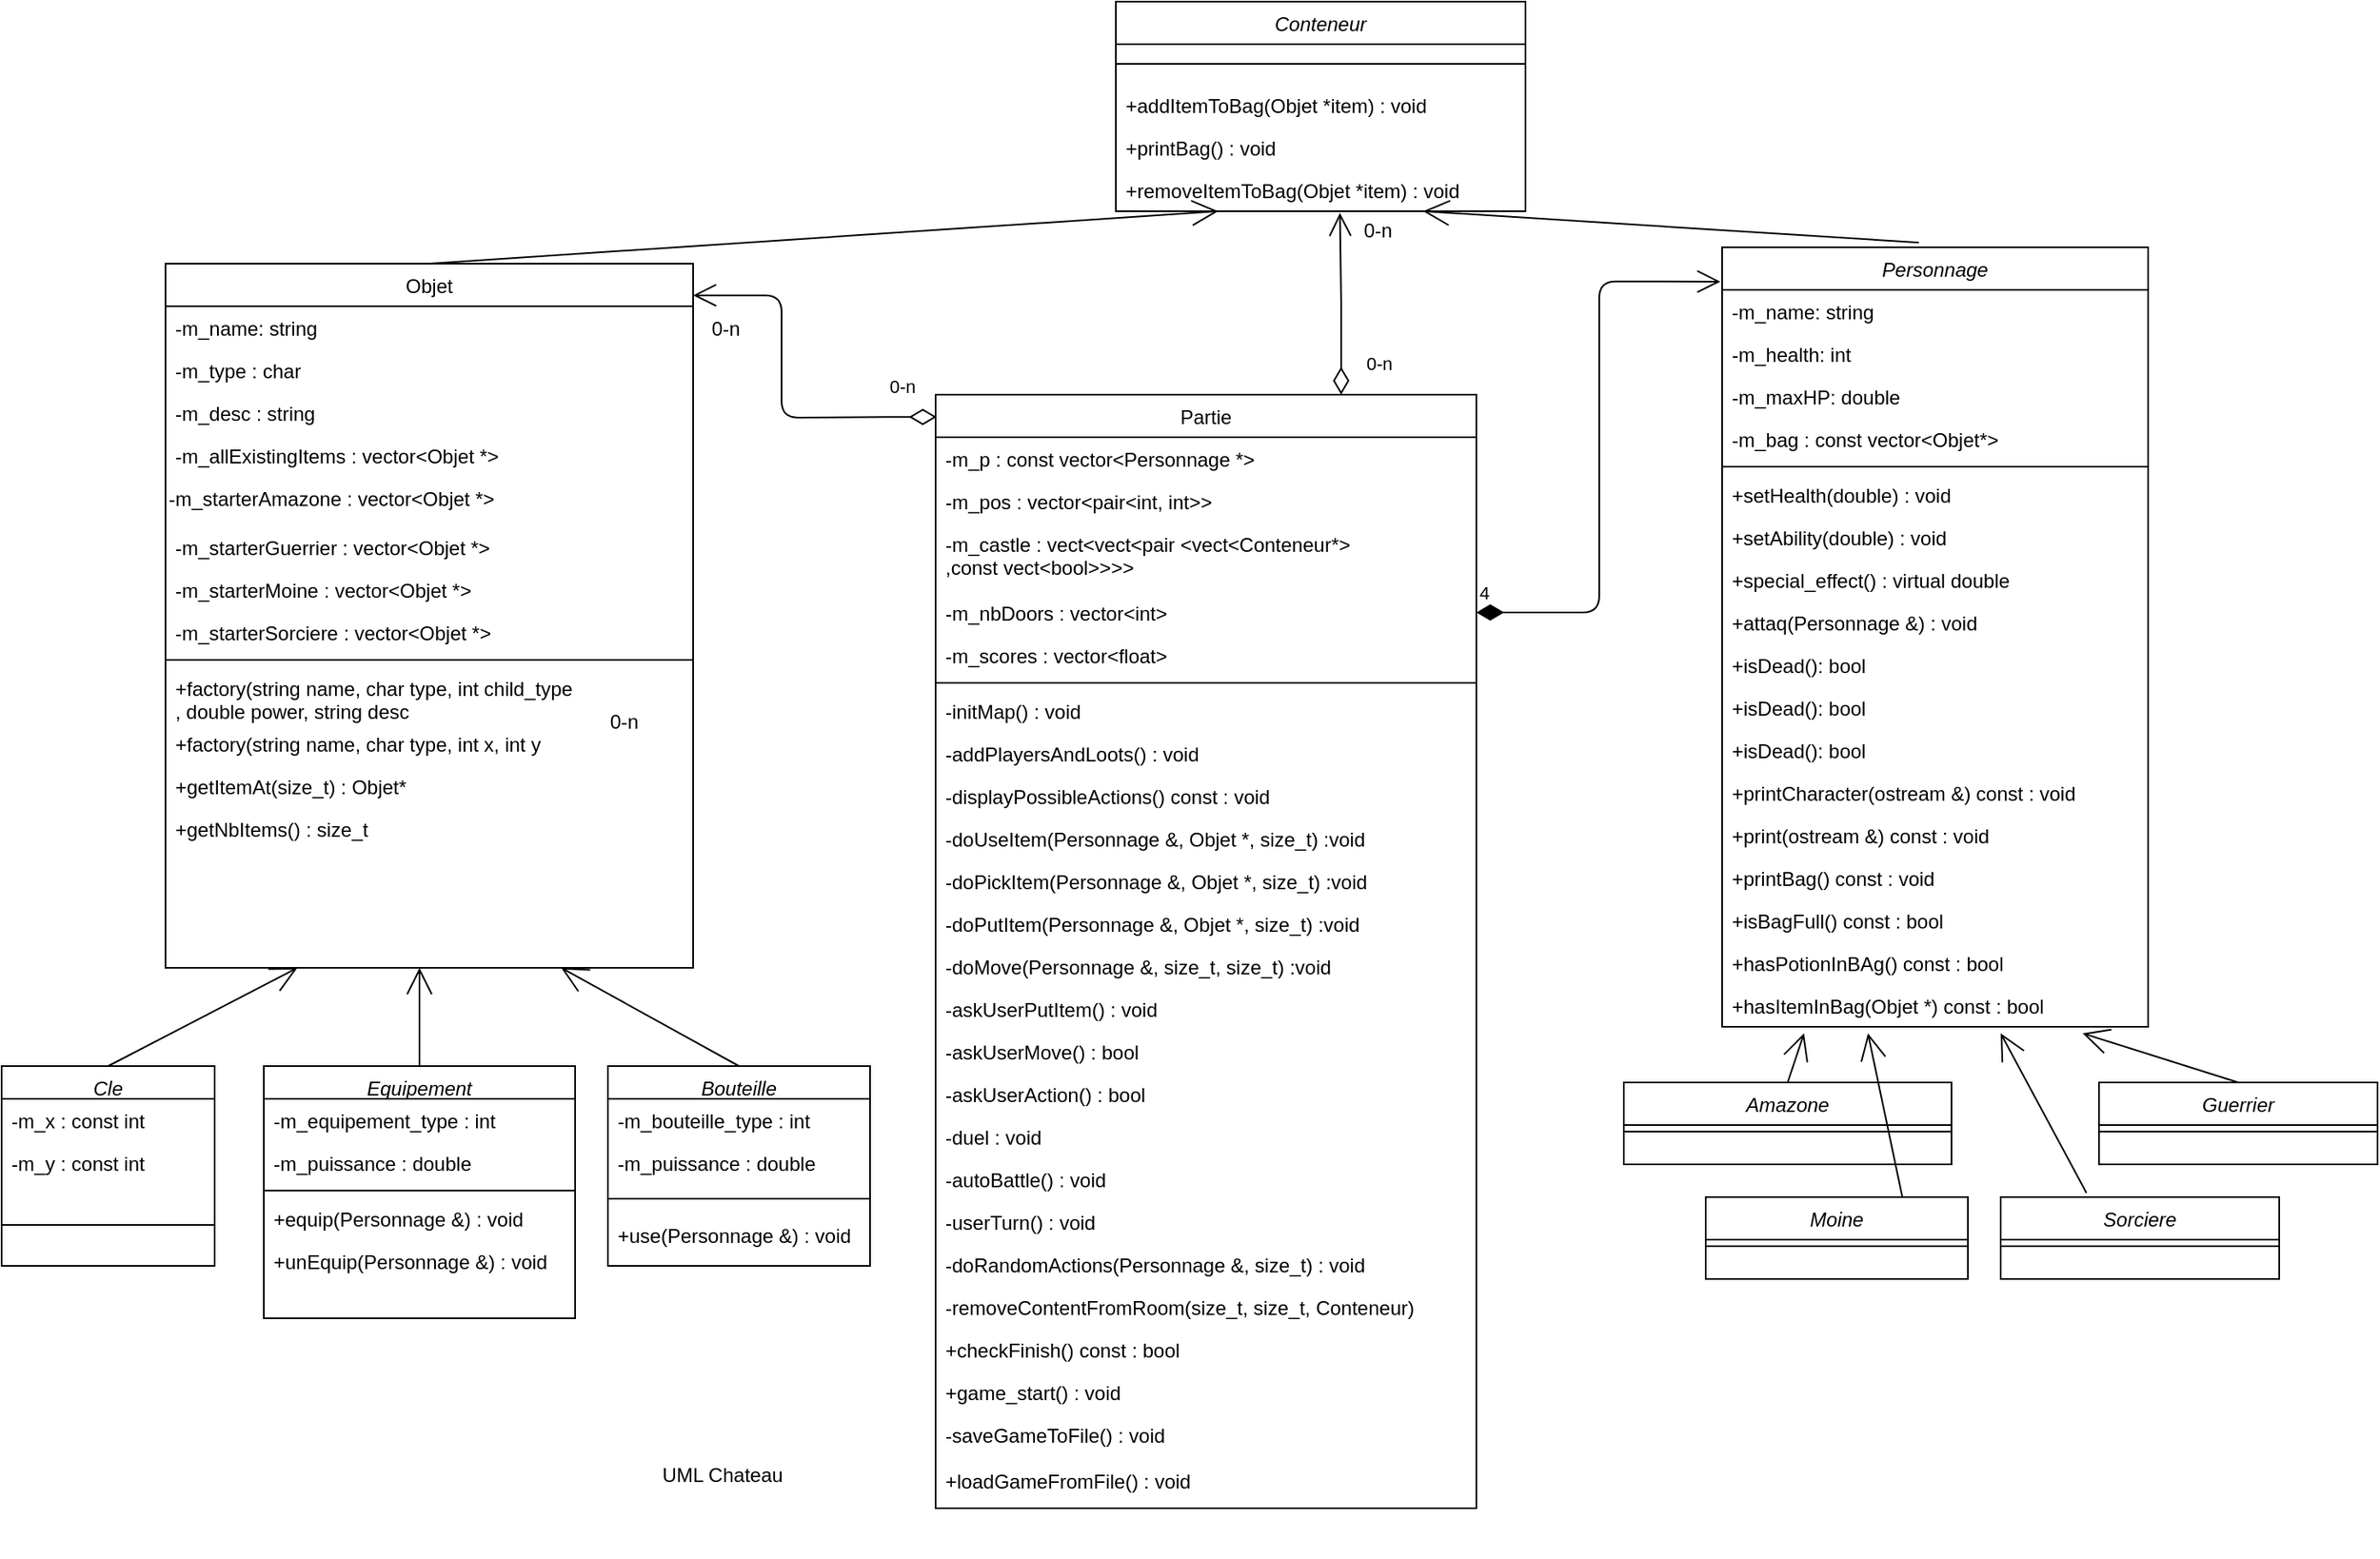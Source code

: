 <mxfile version="16.1.0" type="device"><diagram id="C5RBs43oDa-KdzZeNtuy" name="Page-1"><mxGraphModel dx="1598" dy="453" grid="1" gridSize="10" guides="1" tooltips="1" connect="1" arrows="1" fold="1" page="1" pageScale="1" pageWidth="827" pageHeight="1169" math="0" shadow="0"><root><mxCell id="WIyWlLk6GJQsqaUBKTNV-0"/><mxCell id="WIyWlLk6GJQsqaUBKTNV-1" parent="WIyWlLk6GJQsqaUBKTNV-0"/><mxCell id="zkfFHV4jXpPFQw0GAbJ--0" value="Personnage" style="swimlane;fontStyle=2;align=center;verticalAlign=top;childLayout=stackLayout;horizontal=1;startSize=26;horizontalStack=0;resizeParent=1;resizeLast=0;collapsible=1;marginBottom=0;rounded=0;shadow=0;strokeWidth=1;" parent="WIyWlLk6GJQsqaUBKTNV-1" vertex="1"><mxGeometry x="1030" y="180" width="260" height="476" as="geometry"><mxRectangle x="230" y="140" width="160" height="26" as="alternateBounds"/></mxGeometry></mxCell><mxCell id="zkfFHV4jXpPFQw0GAbJ--1" value="-m_name: string" style="text;align=left;verticalAlign=top;spacingLeft=4;spacingRight=4;overflow=hidden;rotatable=0;points=[[0,0.5],[1,0.5]];portConstraint=eastwest;" parent="zkfFHV4jXpPFQw0GAbJ--0" vertex="1"><mxGeometry y="26" width="260" height="26" as="geometry"/></mxCell><mxCell id="zkfFHV4jXpPFQw0GAbJ--2" value="-m_health: int" style="text;align=left;verticalAlign=top;spacingLeft=4;spacingRight=4;overflow=hidden;rotatable=0;points=[[0,0.5],[1,0.5]];portConstraint=eastwest;rounded=0;shadow=0;html=0;" parent="zkfFHV4jXpPFQw0GAbJ--0" vertex="1"><mxGeometry y="52" width="260" height="26" as="geometry"/></mxCell><mxCell id="-UXLXCh-w_146kBzA09U-7" value="-m_maxHP: double" style="text;align=left;verticalAlign=top;spacingLeft=4;spacingRight=4;overflow=hidden;rotatable=0;points=[[0,0.5],[1,0.5]];portConstraint=eastwest;" parent="zkfFHV4jXpPFQw0GAbJ--0" vertex="1"><mxGeometry y="78" width="260" height="26" as="geometry"/></mxCell><mxCell id="zkfFHV4jXpPFQw0GAbJ--3" value="-m_bag : const vector&lt;Objet*&gt;" style="text;align=left;verticalAlign=top;spacingLeft=4;spacingRight=4;overflow=hidden;rotatable=0;points=[[0,0.5],[1,0.5]];portConstraint=eastwest;rounded=0;shadow=0;html=0;" parent="zkfFHV4jXpPFQw0GAbJ--0" vertex="1"><mxGeometry y="104" width="260" height="26" as="geometry"/></mxCell><mxCell id="zkfFHV4jXpPFQw0GAbJ--4" value="" style="line;html=1;strokeWidth=1;align=left;verticalAlign=middle;spacingTop=-1;spacingLeft=3;spacingRight=3;rotatable=0;labelPosition=right;points=[];portConstraint=eastwest;" parent="zkfFHV4jXpPFQw0GAbJ--0" vertex="1"><mxGeometry y="130" width="260" height="8" as="geometry"/></mxCell><mxCell id="-UXLXCh-w_146kBzA09U-3" value="+setHealth(double) : void" style="text;align=left;verticalAlign=top;spacingLeft=4;spacingRight=4;overflow=hidden;rotatable=0;points=[[0,0.5],[1,0.5]];portConstraint=eastwest;rounded=0;shadow=0;html=0;" parent="zkfFHV4jXpPFQw0GAbJ--0" vertex="1"><mxGeometry y="138" width="260" height="26" as="geometry"/></mxCell><mxCell id="-UXLXCh-w_146kBzA09U-4" value="+setAbility(double) : void" style="text;align=left;verticalAlign=top;spacingLeft=4;spacingRight=4;overflow=hidden;rotatable=0;points=[[0,0.5],[1,0.5]];portConstraint=eastwest;rounded=0;shadow=0;html=0;" parent="zkfFHV4jXpPFQw0GAbJ--0" vertex="1"><mxGeometry y="164" width="260" height="26" as="geometry"/></mxCell><mxCell id="tt5o_Z2XL3T8ZyMzoW8q-8" value="+special_effect() : virtual double" style="text;align=left;verticalAlign=top;spacingLeft=4;spacingRight=4;overflow=hidden;rotatable=0;points=[[0,0.5],[1,0.5]];portConstraint=eastwest;" parent="zkfFHV4jXpPFQw0GAbJ--0" vertex="1"><mxGeometry y="190" width="260" height="26" as="geometry"/></mxCell><mxCell id="-UXLXCh-w_146kBzA09U-8" value="+attaq(Personnage &amp;) : void" style="text;align=left;verticalAlign=top;spacingLeft=4;spacingRight=4;overflow=hidden;rotatable=0;points=[[0,0.5],[1,0.5]];portConstraint=eastwest;" parent="zkfFHV4jXpPFQw0GAbJ--0" vertex="1"><mxGeometry y="216" width="260" height="26" as="geometry"/></mxCell><mxCell id="Ck4UJCn71YO0QqFUCPXQ-8" value="+isDead(): bool" style="text;align=left;verticalAlign=top;spacingLeft=4;spacingRight=4;overflow=hidden;rotatable=0;points=[[0,0.5],[1,0.5]];portConstraint=eastwest;" parent="zkfFHV4jXpPFQw0GAbJ--0" vertex="1"><mxGeometry y="242" width="260" height="26" as="geometry"/></mxCell><mxCell id="Ck4UJCn71YO0QqFUCPXQ-7" value="+isDead(): bool" style="text;align=left;verticalAlign=top;spacingLeft=4;spacingRight=4;overflow=hidden;rotatable=0;points=[[0,0.5],[1,0.5]];portConstraint=eastwest;" parent="zkfFHV4jXpPFQw0GAbJ--0" vertex="1"><mxGeometry y="268" width="260" height="26" as="geometry"/></mxCell><mxCell id="-UXLXCh-w_146kBzA09U-5" value="+isDead(): bool" style="text;align=left;verticalAlign=top;spacingLeft=4;spacingRight=4;overflow=hidden;rotatable=0;points=[[0,0.5],[1,0.5]];portConstraint=eastwest;" parent="zkfFHV4jXpPFQw0GAbJ--0" vertex="1"><mxGeometry y="294" width="260" height="26" as="geometry"/></mxCell><mxCell id="DLkbIY1cTCgifh4WHW3--1" value="+printCharacter(ostream &amp;) const : void" style="text;align=left;verticalAlign=top;spacingLeft=4;spacingRight=4;overflow=hidden;rotatable=0;points=[[0,0.5],[1,0.5]];portConstraint=eastwest;" parent="zkfFHV4jXpPFQw0GAbJ--0" vertex="1"><mxGeometry y="320" width="260" height="26" as="geometry"/></mxCell><mxCell id="DLkbIY1cTCgifh4WHW3--0" value="+print(ostream &amp;) const : void" style="text;align=left;verticalAlign=top;spacingLeft=4;spacingRight=4;overflow=hidden;rotatable=0;points=[[0,0.5],[1,0.5]];portConstraint=eastwest;" parent="zkfFHV4jXpPFQw0GAbJ--0" vertex="1"><mxGeometry y="346" width="260" height="26" as="geometry"/></mxCell><mxCell id="-UXLXCh-w_146kBzA09U-6" value="+printBag() const : void" style="text;align=left;verticalAlign=top;spacingLeft=4;spacingRight=4;overflow=hidden;rotatable=0;points=[[0,0.5],[1,0.5]];portConstraint=eastwest;" parent="zkfFHV4jXpPFQw0GAbJ--0" vertex="1"><mxGeometry y="372" width="260" height="26" as="geometry"/></mxCell><mxCell id="DLkbIY1cTCgifh4WHW3--5" value="+isBagFull() const : bool" style="text;align=left;verticalAlign=top;spacingLeft=4;spacingRight=4;overflow=hidden;rotatable=0;points=[[0,0.5],[1,0.5]];portConstraint=eastwest;" parent="zkfFHV4jXpPFQw0GAbJ--0" vertex="1"><mxGeometry y="398" width="260" height="26" as="geometry"/></mxCell><mxCell id="DLkbIY1cTCgifh4WHW3--9" value="+hasPotionInBAg() const : bool" style="text;align=left;verticalAlign=top;spacingLeft=4;spacingRight=4;overflow=hidden;rotatable=0;points=[[0,0.5],[1,0.5]];portConstraint=eastwest;" parent="zkfFHV4jXpPFQw0GAbJ--0" vertex="1"><mxGeometry y="424" width="260" height="26" as="geometry"/></mxCell><mxCell id="DLkbIY1cTCgifh4WHW3--4" value="+hasItemInBag(Objet *) const : bool" style="text;align=left;verticalAlign=top;spacingLeft=4;spacingRight=4;overflow=hidden;rotatable=0;points=[[0,0.5],[1,0.5]];portConstraint=eastwest;" parent="zkfFHV4jXpPFQw0GAbJ--0" vertex="1"><mxGeometry y="450" width="260" height="26" as="geometry"/></mxCell><mxCell id="zkfFHV4jXpPFQw0GAbJ--6" value="Partie" style="swimlane;fontStyle=0;align=center;verticalAlign=top;childLayout=stackLayout;horizontal=1;startSize=26;horizontalStack=0;resizeParent=1;resizeLast=0;collapsible=1;marginBottom=0;rounded=0;shadow=0;strokeWidth=1;" parent="WIyWlLk6GJQsqaUBKTNV-1" vertex="1"><mxGeometry x="550" y="270" width="330" height="680" as="geometry"><mxRectangle x="550" y="280" width="160" height="26" as="alternateBounds"/></mxGeometry></mxCell><mxCell id="zkfFHV4jXpPFQw0GAbJ--7" value="-m_p : const vector&lt;Personnage *&gt;" style="text;align=left;verticalAlign=top;spacingLeft=4;spacingRight=4;overflow=hidden;rotatable=0;points=[[0,0.5],[1,0.5]];portConstraint=eastwest;" parent="zkfFHV4jXpPFQw0GAbJ--6" vertex="1"><mxGeometry y="26" width="330" height="26" as="geometry"/></mxCell><mxCell id="tt5o_Z2XL3T8ZyMzoW8q-1" value="-m_pos : vector&lt;pair&lt;int, int&gt;&gt;" style="text;align=left;verticalAlign=top;spacingLeft=4;spacingRight=4;overflow=hidden;rotatable=0;points=[[0,0.5],[1,0.5]];portConstraint=eastwest;" parent="zkfFHV4jXpPFQw0GAbJ--6" vertex="1"><mxGeometry y="52" width="330" height="26" as="geometry"/></mxCell><mxCell id="tt5o_Z2XL3T8ZyMzoW8q-4" value="-m_castle : vect&lt;vect&lt;pair &lt;vect&lt;Conteneur*&gt;&#xA;,const vect&lt;bool&gt;&gt;&gt;&gt;" style="text;align=left;verticalAlign=top;spacingLeft=4;spacingRight=4;overflow=hidden;rotatable=0;points=[[0,0.5],[1,0.5]];portConstraint=eastwest;" parent="zkfFHV4jXpPFQw0GAbJ--6" vertex="1"><mxGeometry y="78" width="330" height="42" as="geometry"/></mxCell><mxCell id="zkfFHV4jXpPFQw0GAbJ--8" value="-m_nbDoors : vector&lt;int&gt;" style="text;align=left;verticalAlign=top;spacingLeft=4;spacingRight=4;overflow=hidden;rotatable=0;points=[[0,0.5],[1,0.5]];portConstraint=eastwest;rounded=0;shadow=0;html=0;" parent="zkfFHV4jXpPFQw0GAbJ--6" vertex="1"><mxGeometry y="120" width="330" height="26" as="geometry"/></mxCell><mxCell id="zkfFHV4jXpPFQw0GAbJ--14" value="-m_scores : vector&lt;float&gt;" style="text;align=left;verticalAlign=top;spacingLeft=4;spacingRight=4;overflow=hidden;rotatable=0;points=[[0,0.5],[1,0.5]];portConstraint=eastwest;" parent="zkfFHV4jXpPFQw0GAbJ--6" vertex="1"><mxGeometry y="146" width="330" height="26" as="geometry"/></mxCell><mxCell id="zkfFHV4jXpPFQw0GAbJ--9" value="" style="line;html=1;strokeWidth=1;align=left;verticalAlign=middle;spacingTop=-1;spacingLeft=3;spacingRight=3;rotatable=0;labelPosition=right;points=[];portConstraint=eastwest;" parent="zkfFHV4jXpPFQw0GAbJ--6" vertex="1"><mxGeometry y="172" width="330" height="8" as="geometry"/></mxCell><mxCell id="tt5o_Z2XL3T8ZyMzoW8q-10" value="-initMap() : void" style="text;align=left;verticalAlign=top;spacingLeft=4;spacingRight=4;overflow=hidden;rotatable=0;points=[[0,0.5],[1,0.5]];portConstraint=eastwest;" parent="zkfFHV4jXpPFQw0GAbJ--6" vertex="1"><mxGeometry y="180" width="330" height="26" as="geometry"/></mxCell><mxCell id="tt5o_Z2XL3T8ZyMzoW8q-6" value="-addPlayersAndLoots() : void" style="text;align=left;verticalAlign=top;spacingLeft=4;spacingRight=4;overflow=hidden;rotatable=0;points=[[0,0.5],[1,0.5]];portConstraint=eastwest;" parent="zkfFHV4jXpPFQw0GAbJ--6" vertex="1"><mxGeometry y="206" width="330" height="26" as="geometry"/></mxCell><mxCell id="tt5o_Z2XL3T8ZyMzoW8q-7" value="-displayPossibleActions() const : void " style="text;align=left;verticalAlign=top;spacingLeft=4;spacingRight=4;overflow=hidden;rotatable=0;points=[[0,0.5],[1,0.5]];portConstraint=eastwest;" parent="zkfFHV4jXpPFQw0GAbJ--6" vertex="1"><mxGeometry y="232" width="330" height="26" as="geometry"/></mxCell><mxCell id="DLkbIY1cTCgifh4WHW3--10" value="-doUseItem(Personnage &amp;, Objet *, size_t) :void" style="text;align=left;verticalAlign=top;spacingLeft=4;spacingRight=4;overflow=hidden;rotatable=0;points=[[0,0.5],[1,0.5]];portConstraint=eastwest;" parent="zkfFHV4jXpPFQw0GAbJ--6" vertex="1"><mxGeometry y="258" width="330" height="26" as="geometry"/></mxCell><mxCell id="DLkbIY1cTCgifh4WHW3--11" value="-doPickItem(Personnage &amp;, Objet *, size_t) :void" style="text;align=left;verticalAlign=top;spacingLeft=4;spacingRight=4;overflow=hidden;rotatable=0;points=[[0,0.5],[1,0.5]];portConstraint=eastwest;" parent="zkfFHV4jXpPFQw0GAbJ--6" vertex="1"><mxGeometry y="284" width="330" height="26" as="geometry"/></mxCell><mxCell id="DLkbIY1cTCgifh4WHW3--12" value="-doPutItem(Personnage &amp;, Objet *, size_t) :void" style="text;align=left;verticalAlign=top;spacingLeft=4;spacingRight=4;overflow=hidden;rotatable=0;points=[[0,0.5],[1,0.5]];portConstraint=eastwest;" parent="zkfFHV4jXpPFQw0GAbJ--6" vertex="1"><mxGeometry y="310" width="330" height="26" as="geometry"/></mxCell><mxCell id="DLkbIY1cTCgifh4WHW3--15" value="-doMove(Personnage &amp;, size_t, size_t) :void" style="text;align=left;verticalAlign=top;spacingLeft=4;spacingRight=4;overflow=hidden;rotatable=0;points=[[0,0.5],[1,0.5]];portConstraint=eastwest;" parent="zkfFHV4jXpPFQw0GAbJ--6" vertex="1"><mxGeometry y="336" width="330" height="26" as="geometry"/></mxCell><mxCell id="DLkbIY1cTCgifh4WHW3--13" value="-askUserPutItem() : void" style="text;align=left;verticalAlign=top;spacingLeft=4;spacingRight=4;overflow=hidden;rotatable=0;points=[[0,0.5],[1,0.5]];portConstraint=eastwest;" parent="zkfFHV4jXpPFQw0GAbJ--6" vertex="1"><mxGeometry y="362" width="330" height="26" as="geometry"/></mxCell><mxCell id="DLkbIY1cTCgifh4WHW3--7" value="-askUserMove() : bool" style="text;align=left;verticalAlign=top;spacingLeft=4;spacingRight=4;overflow=hidden;rotatable=0;points=[[0,0.5],[1,0.5]];portConstraint=eastwest;" parent="zkfFHV4jXpPFQw0GAbJ--6" vertex="1"><mxGeometry y="388" width="330" height="26" as="geometry"/></mxCell><mxCell id="DLkbIY1cTCgifh4WHW3--14" value="-askUserAction() : bool" style="text;align=left;verticalAlign=top;spacingLeft=4;spacingRight=4;overflow=hidden;rotatable=0;points=[[0,0.5],[1,0.5]];portConstraint=eastwest;" parent="zkfFHV4jXpPFQw0GAbJ--6" vertex="1"><mxGeometry y="414" width="330" height="26" as="geometry"/></mxCell><mxCell id="DLkbIY1cTCgifh4WHW3--8" value="-duel : void" style="text;align=left;verticalAlign=top;spacingLeft=4;spacingRight=4;overflow=hidden;rotatable=0;points=[[0,0.5],[1,0.5]];portConstraint=eastwest;" parent="zkfFHV4jXpPFQw0GAbJ--6" vertex="1"><mxGeometry y="440" width="330" height="26" as="geometry"/></mxCell><mxCell id="DLkbIY1cTCgifh4WHW3--17" value="-autoBattle() : void" style="text;align=left;verticalAlign=top;spacingLeft=4;spacingRight=4;overflow=hidden;rotatable=0;points=[[0,0.5],[1,0.5]];portConstraint=eastwest;" parent="zkfFHV4jXpPFQw0GAbJ--6" vertex="1"><mxGeometry y="466" width="330" height="26" as="geometry"/></mxCell><mxCell id="DLkbIY1cTCgifh4WHW3--24" value="-userTurn() : void" style="text;align=left;verticalAlign=top;spacingLeft=4;spacingRight=4;overflow=hidden;rotatable=0;points=[[0,0.5],[1,0.5]];portConstraint=eastwest;" parent="zkfFHV4jXpPFQw0GAbJ--6" vertex="1"><mxGeometry y="492" width="330" height="26" as="geometry"/></mxCell><mxCell id="DLkbIY1cTCgifh4WHW3--27" value="-doRandomActions(Personnage &amp;, size_t) : void" style="text;align=left;verticalAlign=top;spacingLeft=4;spacingRight=4;overflow=hidden;rotatable=0;points=[[0,0.5],[1,0.5]];portConstraint=eastwest;" parent="zkfFHV4jXpPFQw0GAbJ--6" vertex="1"><mxGeometry y="518" width="330" height="26" as="geometry"/></mxCell><mxCell id="DLkbIY1cTCgifh4WHW3--25" value="-removeContentFromRoom(size_t, size_t, Conteneur)" style="text;align=left;verticalAlign=top;spacingLeft=4;spacingRight=4;overflow=hidden;rotatable=0;points=[[0,0.5],[1,0.5]];portConstraint=eastwest;" parent="zkfFHV4jXpPFQw0GAbJ--6" vertex="1"><mxGeometry y="544" width="330" height="26" as="geometry"/></mxCell><mxCell id="DLkbIY1cTCgifh4WHW3--26" value="+checkFinish() const : bool" style="text;align=left;verticalAlign=top;spacingLeft=4;spacingRight=4;overflow=hidden;rotatable=0;points=[[0,0.5],[1,0.5]];portConstraint=eastwest;" parent="zkfFHV4jXpPFQw0GAbJ--6" vertex="1"><mxGeometry y="570" width="330" height="26" as="geometry"/></mxCell><mxCell id="DLkbIY1cTCgifh4WHW3--20" value="+game_start() : void" style="text;align=left;verticalAlign=top;spacingLeft=4;spacingRight=4;overflow=hidden;rotatable=0;points=[[0,0.5],[1,0.5]];portConstraint=eastwest;" parent="zkfFHV4jXpPFQw0GAbJ--6" vertex="1"><mxGeometry y="596" width="330" height="26" as="geometry"/></mxCell><mxCell id="jWaOCMYbxNNHkI0F9fo8-0" value="-saveGameToFile() : void" style="text;align=left;verticalAlign=top;spacingLeft=4;spacingRight=4;overflow=hidden;rotatable=0;points=[[0,0.5],[1,0.5]];portConstraint=eastwest;" parent="zkfFHV4jXpPFQw0GAbJ--6" vertex="1"><mxGeometry y="622" width="330" height="28" as="geometry"/></mxCell><mxCell id="jWaOCMYbxNNHkI0F9fo8-1" value="+loadGameFromFile() : void" style="text;align=left;verticalAlign=top;spacingLeft=4;spacingRight=4;overflow=hidden;rotatable=0;points=[[0,0.5],[1,0.5]];portConstraint=eastwest;" parent="zkfFHV4jXpPFQw0GAbJ--6" vertex="1"><mxGeometry y="650" width="330" height="26" as="geometry"/></mxCell><mxCell id="zkfFHV4jXpPFQw0GAbJ--17" value="Objet" style="swimlane;fontStyle=0;align=center;verticalAlign=top;childLayout=stackLayout;horizontal=1;startSize=26;horizontalStack=0;resizeParent=1;resizeLast=0;collapsible=1;marginBottom=0;rounded=0;shadow=0;strokeWidth=1;" parent="WIyWlLk6GJQsqaUBKTNV-1" vertex="1"><mxGeometry x="80" y="190" width="322" height="430" as="geometry"><mxRectangle x="550" y="140" width="160" height="26" as="alternateBounds"/></mxGeometry></mxCell><mxCell id="DLkbIY1cTCgifh4WHW3--32" value="-m_name: string" style="text;align=left;verticalAlign=top;spacingLeft=4;spacingRight=4;overflow=hidden;rotatable=0;points=[[0,0.5],[1,0.5]];portConstraint=eastwest;" parent="zkfFHV4jXpPFQw0GAbJ--17" vertex="1"><mxGeometry y="26" width="322" height="26" as="geometry"/></mxCell><mxCell id="zkfFHV4jXpPFQw0GAbJ--18" value="-m_type : char" style="text;align=left;verticalAlign=top;spacingLeft=4;spacingRight=4;overflow=hidden;rotatable=0;points=[[0,0.5],[1,0.5]];portConstraint=eastwest;" parent="zkfFHV4jXpPFQw0GAbJ--17" vertex="1"><mxGeometry y="52" width="322" height="26" as="geometry"/></mxCell><mxCell id="zkfFHV4jXpPFQw0GAbJ--19" value="-m_desc : string" style="text;align=left;verticalAlign=top;spacingLeft=4;spacingRight=4;overflow=hidden;rotatable=0;points=[[0,0.5],[1,0.5]];portConstraint=eastwest;rounded=0;shadow=0;html=0;" parent="zkfFHV4jXpPFQw0GAbJ--17" vertex="1"><mxGeometry y="78" width="322" height="26" as="geometry"/></mxCell><mxCell id="zkfFHV4jXpPFQw0GAbJ--20" value="-m_allExistingItems : vector&lt;Objet *&gt;" style="text;align=left;verticalAlign=top;spacingLeft=4;spacingRight=4;overflow=hidden;rotatable=0;points=[[0,0.5],[1,0.5]];portConstraint=eastwest;rounded=0;shadow=0;html=0;" parent="zkfFHV4jXpPFQw0GAbJ--17" vertex="1"><mxGeometry y="104" width="322" height="26" as="geometry"/></mxCell><mxCell id="DLkbIY1cTCgifh4WHW3--33" value="-m_starterAmazone : vector&amp;lt;Objet *&amp;gt;" style="text;whiteSpace=wrap;html=1;" parent="zkfFHV4jXpPFQw0GAbJ--17" vertex="1"><mxGeometry y="130" width="322" height="30" as="geometry"/></mxCell><mxCell id="DLkbIY1cTCgifh4WHW3--37" value="-m_starterGuerrier : vector&lt;Objet *&gt;" style="text;align=left;verticalAlign=top;spacingLeft=4;spacingRight=4;overflow=hidden;rotatable=0;points=[[0,0.5],[1,0.5]];portConstraint=eastwest;" parent="zkfFHV4jXpPFQw0GAbJ--17" vertex="1"><mxGeometry y="160" width="322" height="26" as="geometry"/></mxCell><mxCell id="DLkbIY1cTCgifh4WHW3--38" value="-m_starterMoine : vector&lt;Objet *&gt;" style="text;align=left;verticalAlign=top;spacingLeft=4;spacingRight=4;overflow=hidden;rotatable=0;points=[[0,0.5],[1,0.5]];portConstraint=eastwest;" parent="zkfFHV4jXpPFQw0GAbJ--17" vertex="1"><mxGeometry y="186" width="322" height="26" as="geometry"/></mxCell><mxCell id="DLkbIY1cTCgifh4WHW3--39" value="-m_starterSorciere : vector&lt;Objet *&gt;" style="text;align=left;verticalAlign=top;spacingLeft=4;spacingRight=4;overflow=hidden;rotatable=0;points=[[0,0.5],[1,0.5]];portConstraint=eastwest;" parent="zkfFHV4jXpPFQw0GAbJ--17" vertex="1"><mxGeometry y="212" width="322" height="26" as="geometry"/></mxCell><mxCell id="zkfFHV4jXpPFQw0GAbJ--23" value="" style="line;html=1;strokeWidth=1;align=left;verticalAlign=middle;spacingTop=-1;spacingLeft=3;spacingRight=3;rotatable=0;labelPosition=right;points=[];portConstraint=eastwest;" parent="zkfFHV4jXpPFQw0GAbJ--17" vertex="1"><mxGeometry y="238" width="322" height="8" as="geometry"/></mxCell><mxCell id="zkfFHV4jXpPFQw0GAbJ--24" value="+factory(string name, char type, int child_type&#xA;, double power, string desc&#xA;" style="text;align=left;verticalAlign=top;spacingLeft=4;spacingRight=4;overflow=hidden;rotatable=0;points=[[0,0.5],[1,0.5]];portConstraint=eastwest;" parent="zkfFHV4jXpPFQw0GAbJ--17" vertex="1"><mxGeometry y="246" width="322" height="34" as="geometry"/></mxCell><mxCell id="zkfFHV4jXpPFQw0GAbJ--25" value="+factory(string name, char type, int x, int y&#xA;&#xA;&#xA;" style="text;align=left;verticalAlign=top;spacingLeft=4;spacingRight=4;overflow=hidden;rotatable=0;points=[[0,0.5],[1,0.5]];portConstraint=eastwest;" parent="zkfFHV4jXpPFQw0GAbJ--17" vertex="1"><mxGeometry y="280" width="322" height="26" as="geometry"/></mxCell><mxCell id="DLkbIY1cTCgifh4WHW3--34" value="+getItemAt(size_t) : Objet*" style="text;align=left;verticalAlign=top;spacingLeft=4;spacingRight=4;overflow=hidden;rotatable=0;points=[[0,0.5],[1,0.5]];portConstraint=eastwest;" parent="zkfFHV4jXpPFQw0GAbJ--17" vertex="1"><mxGeometry y="306" width="322" height="26" as="geometry"/></mxCell><mxCell id="DLkbIY1cTCgifh4WHW3--35" value="+getNbItems() : size_t" style="text;align=left;verticalAlign=top;spacingLeft=4;spacingRight=4;overflow=hidden;rotatable=0;points=[[0,0.5],[1,0.5]];portConstraint=eastwest;" parent="zkfFHV4jXpPFQw0GAbJ--17" vertex="1"><mxGeometry y="332" width="322" height="26" as="geometry"/></mxCell><mxCell id="AtXQZ-SeEqjNbHfVQ0yY-1" value="UML Chateau" style="text;html=1;strokeColor=none;fillColor=none;align=center;verticalAlign=middle;whiteSpace=wrap;rounded=0;hachureGap=4;pointerEvents=0;" parent="WIyWlLk6GJQsqaUBKTNV-1" vertex="1"><mxGeometry x="340" y="880" width="160" height="100" as="geometry"/></mxCell><mxCell id="AtXQZ-SeEqjNbHfVQ0yY-2" value="0-n" style="text;html=1;strokeColor=none;fillColor=none;align=center;verticalAlign=middle;whiteSpace=wrap;rounded=0;hachureGap=4;pointerEvents=0;" parent="WIyWlLk6GJQsqaUBKTNV-1" vertex="1"><mxGeometry x="340" y="460" width="40" height="20" as="geometry"/></mxCell><mxCell id="AtXQZ-SeEqjNbHfVQ0yY-4" value="0-n" style="text;html=1;strokeColor=none;fillColor=none;align=center;verticalAlign=middle;whiteSpace=wrap;rounded=0;hachureGap=4;pointerEvents=0;" parent="WIyWlLk6GJQsqaUBKTNV-1" vertex="1"><mxGeometry x="402" y="220" width="40" height="20" as="geometry"/></mxCell><mxCell id="DLkbIY1cTCgifh4WHW3--41" value="Amazone" style="swimlane;fontStyle=2;align=center;verticalAlign=top;childLayout=stackLayout;horizontal=1;startSize=26;horizontalStack=0;resizeParent=1;resizeLast=0;collapsible=1;marginBottom=0;rounded=0;shadow=0;strokeWidth=1;" parent="WIyWlLk6GJQsqaUBKTNV-1" vertex="1"><mxGeometry x="970" y="690" width="200" height="50" as="geometry"><mxRectangle x="230" y="140" width="160" height="26" as="alternateBounds"/></mxGeometry></mxCell><mxCell id="DLkbIY1cTCgifh4WHW3--46" value="" style="line;html=1;strokeWidth=1;align=left;verticalAlign=middle;spacingTop=-1;spacingLeft=3;spacingRight=3;rotatable=0;labelPosition=right;points=[];portConstraint=eastwest;" parent="DLkbIY1cTCgifh4WHW3--41" vertex="1"><mxGeometry y="26" width="200" height="8" as="geometry"/></mxCell><mxCell id="DLkbIY1cTCgifh4WHW3--60" value="Guerrier" style="swimlane;fontStyle=2;align=center;verticalAlign=top;childLayout=stackLayout;horizontal=1;startSize=26;horizontalStack=0;resizeParent=1;resizeLast=0;collapsible=1;marginBottom=0;rounded=0;shadow=0;strokeWidth=1;" parent="WIyWlLk6GJQsqaUBKTNV-1" vertex="1"><mxGeometry x="1260" y="690" width="170" height="50" as="geometry"><mxRectangle x="230" y="140" width="160" height="26" as="alternateBounds"/></mxGeometry></mxCell><mxCell id="DLkbIY1cTCgifh4WHW3--61" value="" style="line;html=1;strokeWidth=1;align=left;verticalAlign=middle;spacingTop=-1;spacingLeft=3;spacingRight=3;rotatable=0;labelPosition=right;points=[];portConstraint=eastwest;" parent="DLkbIY1cTCgifh4WHW3--60" vertex="1"><mxGeometry y="26" width="170" height="8" as="geometry"/></mxCell><mxCell id="DLkbIY1cTCgifh4WHW3--68" style="edgeStyle=none;curved=1;rounded=0;orthogonalLoop=1;jettySize=auto;html=1;exitX=0.75;exitY=0;exitDx=0;exitDy=0;endArrow=open;startSize=14;endSize=14;sourcePerimeterSpacing=8;targetPerimeterSpacing=8;" parent="WIyWlLk6GJQsqaUBKTNV-1" source="DLkbIY1cTCgifh4WHW3--62" edge="1"><mxGeometry relative="1" as="geometry"><mxPoint x="1119" y="660" as="targetPoint"/></mxGeometry></mxCell><mxCell id="DLkbIY1cTCgifh4WHW3--62" value="Moine" style="swimlane;fontStyle=2;align=center;verticalAlign=top;childLayout=stackLayout;horizontal=1;startSize=26;horizontalStack=0;resizeParent=1;resizeLast=0;collapsible=1;marginBottom=0;rounded=0;shadow=0;strokeWidth=1;" parent="WIyWlLk6GJQsqaUBKTNV-1" vertex="1"><mxGeometry x="1020" y="760" width="160" height="50" as="geometry"><mxRectangle x="230" y="140" width="160" height="26" as="alternateBounds"/></mxGeometry></mxCell><mxCell id="DLkbIY1cTCgifh4WHW3--63" value="" style="line;html=1;strokeWidth=1;align=left;verticalAlign=middle;spacingTop=-1;spacingLeft=3;spacingRight=3;rotatable=0;labelPosition=right;points=[];portConstraint=eastwest;" parent="DLkbIY1cTCgifh4WHW3--62" vertex="1"><mxGeometry y="26" width="160" height="8" as="geometry"/></mxCell><mxCell id="DLkbIY1cTCgifh4WHW3--64" value="Sorciere" style="swimlane;fontStyle=2;align=center;verticalAlign=top;childLayout=stackLayout;horizontal=1;startSize=26;horizontalStack=0;resizeParent=1;resizeLast=0;collapsible=1;marginBottom=0;rounded=0;shadow=0;strokeWidth=1;" parent="WIyWlLk6GJQsqaUBKTNV-1" vertex="1"><mxGeometry x="1200" y="760" width="170" height="50" as="geometry"><mxRectangle x="230" y="140" width="160" height="26" as="alternateBounds"/></mxGeometry></mxCell><mxCell id="DLkbIY1cTCgifh4WHW3--65" value="" style="line;html=1;strokeWidth=1;align=left;verticalAlign=middle;spacingTop=-1;spacingLeft=3;spacingRight=3;rotatable=0;labelPosition=right;points=[];portConstraint=eastwest;" parent="DLkbIY1cTCgifh4WHW3--64" vertex="1"><mxGeometry y="26" width="170" height="8" as="geometry"/></mxCell><mxCell id="DLkbIY1cTCgifh4WHW3--69" style="edgeStyle=none;curved=1;rounded=0;orthogonalLoop=1;jettySize=auto;html=1;exitX=0.308;exitY=-0.05;exitDx=0;exitDy=0;endArrow=open;startSize=14;endSize=14;sourcePerimeterSpacing=8;targetPerimeterSpacing=8;exitPerimeter=0;" parent="WIyWlLk6GJQsqaUBKTNV-1" source="DLkbIY1cTCgifh4WHW3--64" edge="1"><mxGeometry relative="1" as="geometry"><mxPoint x="1200" y="660" as="targetPoint"/><mxPoint x="1065" y="802.5" as="sourcePoint"/></mxGeometry></mxCell><mxCell id="DLkbIY1cTCgifh4WHW3--72" value="Cle" style="swimlane;fontStyle=2;align=center;verticalAlign=top;childLayout=stackLayout;horizontal=1;startSize=20;horizontalStack=0;resizeParent=1;resizeLast=0;collapsible=1;marginBottom=0;rounded=0;shadow=0;strokeWidth=1;" parent="WIyWlLk6GJQsqaUBKTNV-1" vertex="1"><mxGeometry x="-20" y="680" width="130" height="122" as="geometry"><mxRectangle x="230" y="140" width="160" height="26" as="alternateBounds"/></mxGeometry></mxCell><mxCell id="DLkbIY1cTCgifh4WHW3--2" value="-m_x : const int" style="text;align=left;verticalAlign=top;spacingLeft=4;spacingRight=4;overflow=hidden;rotatable=0;points=[[0,0.5],[1,0.5]];portConstraint=eastwest;" parent="DLkbIY1cTCgifh4WHW3--72" vertex="1"><mxGeometry y="20" width="130" height="26" as="geometry"/></mxCell><mxCell id="DLkbIY1cTCgifh4WHW3--30" value="-m_y : const int" style="text;align=left;verticalAlign=top;spacingLeft=4;spacingRight=4;overflow=hidden;rotatable=0;points=[[0,0.5],[1,0.5]];portConstraint=eastwest;" parent="DLkbIY1cTCgifh4WHW3--72" vertex="1"><mxGeometry y="46" width="130" height="26" as="geometry"/></mxCell><mxCell id="DLkbIY1cTCgifh4WHW3--73" value="" style="line;html=1;strokeWidth=1;align=left;verticalAlign=middle;spacingTop=-1;spacingLeft=3;spacingRight=3;rotatable=0;labelPosition=right;points=[];portConstraint=eastwest;" parent="DLkbIY1cTCgifh4WHW3--72" vertex="1"><mxGeometry y="72" width="130" height="50" as="geometry"/></mxCell><mxCell id="DLkbIY1cTCgifh4WHW3--74" value="Bouteille" style="swimlane;fontStyle=2;align=center;verticalAlign=top;childLayout=stackLayout;horizontal=1;startSize=20;horizontalStack=0;resizeParent=1;resizeLast=0;collapsible=1;marginBottom=0;rounded=0;shadow=0;strokeWidth=1;" parent="WIyWlLk6GJQsqaUBKTNV-1" vertex="1"><mxGeometry x="350" y="680" width="160" height="122" as="geometry"><mxRectangle x="230" y="140" width="160" height="26" as="alternateBounds"/></mxGeometry></mxCell><mxCell id="DLkbIY1cTCgifh4WHW3--75" value="-m_bouteille_type : int" style="text;align=left;verticalAlign=top;spacingLeft=4;spacingRight=4;overflow=hidden;rotatable=0;points=[[0,0.5],[1,0.5]];portConstraint=eastwest;" parent="DLkbIY1cTCgifh4WHW3--74" vertex="1"><mxGeometry y="20" width="160" height="26" as="geometry"/></mxCell><mxCell id="DLkbIY1cTCgifh4WHW3--76" value="-m_puissance : double" style="text;align=left;verticalAlign=top;spacingLeft=4;spacingRight=4;overflow=hidden;rotatable=0;points=[[0,0.5],[1,0.5]];portConstraint=eastwest;" parent="DLkbIY1cTCgifh4WHW3--74" vertex="1"><mxGeometry y="46" width="160" height="26" as="geometry"/></mxCell><mxCell id="DLkbIY1cTCgifh4WHW3--77" value="" style="line;html=1;strokeWidth=1;align=left;verticalAlign=middle;spacingTop=-1;spacingLeft=3;spacingRight=3;rotatable=0;labelPosition=right;points=[];portConstraint=eastwest;" parent="DLkbIY1cTCgifh4WHW3--74" vertex="1"><mxGeometry y="72" width="160" height="18" as="geometry"/></mxCell><mxCell id="jWaOCMYbxNNHkI0F9fo8-9" value="+use(Personnage &amp;) : void" style="text;align=left;verticalAlign=top;spacingLeft=4;spacingRight=4;overflow=hidden;rotatable=0;points=[[0,0.5],[1,0.5]];portConstraint=eastwest;" parent="DLkbIY1cTCgifh4WHW3--74" vertex="1"><mxGeometry y="90" width="160" height="26" as="geometry"/></mxCell><mxCell id="DLkbIY1cTCgifh4WHW3--81" style="edgeStyle=none;curved=1;rounded=0;orthogonalLoop=1;jettySize=auto;html=1;exitX=0.5;exitY=0;exitDx=0;exitDy=0;endArrow=open;startSize=14;endSize=14;sourcePerimeterSpacing=8;targetPerimeterSpacing=8;" parent="WIyWlLk6GJQsqaUBKTNV-1" source="DLkbIY1cTCgifh4WHW3--60" edge="1"><mxGeometry relative="1" as="geometry"><mxPoint x="1250" y="660" as="targetPoint"/><mxPoint x="1367.2" y="775.5" as="sourcePoint"/></mxGeometry></mxCell><mxCell id="DLkbIY1cTCgifh4WHW3--82" style="edgeStyle=none;curved=1;rounded=0;orthogonalLoop=1;jettySize=auto;html=1;exitX=0.5;exitY=0;exitDx=0;exitDy=0;endArrow=open;startSize=14;endSize=14;sourcePerimeterSpacing=8;targetPerimeterSpacing=8;" parent="WIyWlLk6GJQsqaUBKTNV-1" source="DLkbIY1cTCgifh4WHW3--41" edge="1"><mxGeometry relative="1" as="geometry"><mxPoint x="1080" y="660" as="targetPoint"/><mxPoint x="1330.08" y="797.5" as="sourcePoint"/></mxGeometry></mxCell><mxCell id="DLkbIY1cTCgifh4WHW3--83" style="edgeStyle=none;curved=1;rounded=0;orthogonalLoop=1;jettySize=auto;html=1;exitX=0.5;exitY=0;exitDx=0;exitDy=0;endArrow=open;startSize=14;endSize=14;sourcePerimeterSpacing=8;targetPerimeterSpacing=8;entryX=0.25;entryY=1;entryDx=0;entryDy=0;" parent="WIyWlLk6GJQsqaUBKTNV-1" source="DLkbIY1cTCgifh4WHW3--72" target="zkfFHV4jXpPFQw0GAbJ--17" edge="1"><mxGeometry relative="1" as="geometry"><mxPoint x="600" y="630" as="targetPoint"/><mxPoint x="1080" y="700" as="sourcePoint"/></mxGeometry></mxCell><mxCell id="DLkbIY1cTCgifh4WHW3--84" style="edgeStyle=none;curved=1;rounded=0;orthogonalLoop=1;jettySize=auto;html=1;exitX=0.5;exitY=0;exitDx=0;exitDy=0;endArrow=open;startSize=14;endSize=14;sourcePerimeterSpacing=8;targetPerimeterSpacing=8;entryX=0.75;entryY=1;entryDx=0;entryDy=0;" parent="WIyWlLk6GJQsqaUBKTNV-1" source="DLkbIY1cTCgifh4WHW3--74" target="zkfFHV4jXpPFQw0GAbJ--17" edge="1"><mxGeometry relative="1" as="geometry"><mxPoint x="750" y="630" as="targetPoint"/><mxPoint x="1090" y="710" as="sourcePoint"/></mxGeometry></mxCell><mxCell id="DLkbIY1cTCgifh4WHW3--87" value="Conteneur" style="swimlane;fontStyle=2;align=center;verticalAlign=top;childLayout=stackLayout;horizontal=1;startSize=26;horizontalStack=0;resizeParent=1;resizeLast=0;collapsible=1;marginBottom=0;rounded=0;shadow=0;strokeWidth=1;" parent="WIyWlLk6GJQsqaUBKTNV-1" vertex="1"><mxGeometry x="660" y="30" width="250" height="128" as="geometry"><mxRectangle x="230" y="140" width="160" height="26" as="alternateBounds"/></mxGeometry></mxCell><mxCell id="DLkbIY1cTCgifh4WHW3--88" value="" style="line;html=1;strokeWidth=1;align=left;verticalAlign=middle;spacingTop=-1;spacingLeft=3;spacingRight=3;rotatable=0;labelPosition=right;points=[];portConstraint=eastwest;" parent="DLkbIY1cTCgifh4WHW3--87" vertex="1"><mxGeometry y="26" width="250" height="24" as="geometry"/></mxCell><mxCell id="DLkbIY1cTCgifh4WHW3--91" value="+addItemToBag(Objet *item) : void" style="text;align=left;verticalAlign=top;spacingLeft=4;spacingRight=4;overflow=hidden;rotatable=0;points=[[0,0.5],[1,0.5]];portConstraint=eastwest;" parent="DLkbIY1cTCgifh4WHW3--87" vertex="1"><mxGeometry y="50" width="250" height="26" as="geometry"/></mxCell><mxCell id="DLkbIY1cTCgifh4WHW3--92" value="+printBag() : void" style="text;align=left;verticalAlign=top;spacingLeft=4;spacingRight=4;overflow=hidden;rotatable=0;points=[[0,0.5],[1,0.5]];portConstraint=eastwest;" parent="DLkbIY1cTCgifh4WHW3--87" vertex="1"><mxGeometry y="76" width="250" height="26" as="geometry"/></mxCell><mxCell id="DLkbIY1cTCgifh4WHW3--6" value="+removeItemToBag(Objet *item) : void" style="text;align=left;verticalAlign=top;spacingLeft=4;spacingRight=4;overflow=hidden;rotatable=0;points=[[0,0.5],[1,0.5]];portConstraint=eastwest;" parent="DLkbIY1cTCgifh4WHW3--87" vertex="1"><mxGeometry y="102" width="250" height="26" as="geometry"/></mxCell><mxCell id="DLkbIY1cTCgifh4WHW3--89" style="edgeStyle=none;curved=1;rounded=0;orthogonalLoop=1;jettySize=auto;html=1;exitX=0.462;exitY=-0.006;exitDx=0;exitDy=0;endArrow=open;startSize=14;endSize=14;sourcePerimeterSpacing=8;targetPerimeterSpacing=8;entryX=0.75;entryY=1;entryDx=0;entryDy=0;exitPerimeter=0;" parent="WIyWlLk6GJQsqaUBKTNV-1" source="zkfFHV4jXpPFQw0GAbJ--0" target="DLkbIY1cTCgifh4WHW3--87" edge="1"><mxGeometry relative="1" as="geometry"><mxPoint x="760" y="640" as="targetPoint"/><mxPoint x="815" y="690" as="sourcePoint"/></mxGeometry></mxCell><mxCell id="DLkbIY1cTCgifh4WHW3--90" style="edgeStyle=none;curved=1;rounded=0;orthogonalLoop=1;jettySize=auto;html=1;exitX=0.5;exitY=0;exitDx=0;exitDy=0;endArrow=open;startSize=14;endSize=14;sourcePerimeterSpacing=8;targetPerimeterSpacing=8;entryX=0.25;entryY=1;entryDx=0;entryDy=0;" parent="WIyWlLk6GJQsqaUBKTNV-1" source="zkfFHV4jXpPFQw0GAbJ--17" target="DLkbIY1cTCgifh4WHW3--87" edge="1"><mxGeometry relative="1" as="geometry"><mxPoint x="770" y="650" as="targetPoint"/><mxPoint x="825" y="700" as="sourcePoint"/></mxGeometry></mxCell><mxCell id="Ck4UJCn71YO0QqFUCPXQ-1" value="0-n" style="endArrow=open;html=1;endSize=12;startArrow=diamondThin;startSize=14;startFill=0;edgeStyle=orthogonalEdgeStyle;align=left;verticalAlign=bottom;sourcePerimeterSpacing=8;targetPerimeterSpacing=8;entryX=1;entryY=0.045;entryDx=0;entryDy=0;entryPerimeter=0;exitX=0.002;exitY=0.02;exitDx=0;exitDy=0;exitPerimeter=0;" parent="WIyWlLk6GJQsqaUBKTNV-1" source="zkfFHV4jXpPFQw0GAbJ--6" edge="1" target="zkfFHV4jXpPFQw0GAbJ--17"><mxGeometry x="-0.726" y="-10" relative="1" as="geometry"><mxPoint x="540" y="284" as="sourcePoint"/><mxPoint x="410" y="297" as="targetPoint"/><Array as="points"><mxPoint x="530" y="284"/><mxPoint x="456" y="284"/><mxPoint x="456" y="209"/></Array><mxPoint as="offset"/></mxGeometry></mxCell><mxCell id="Ck4UJCn71YO0QqFUCPXQ-6" value="4" style="endArrow=open;html=1;endSize=12;startArrow=diamondThin;startSize=14;startFill=1;edgeStyle=orthogonalEdgeStyle;align=left;verticalAlign=bottom;sourcePerimeterSpacing=8;targetPerimeterSpacing=8;exitX=1;exitY=0.5;exitDx=0;exitDy=0;entryX=-0.004;entryY=0.044;entryDx=0;entryDy=0;entryPerimeter=0;" parent="WIyWlLk6GJQsqaUBKTNV-1" source="zkfFHV4jXpPFQw0GAbJ--8" target="zkfFHV4jXpPFQw0GAbJ--0" edge="1"><mxGeometry x="-1" y="3" relative="1" as="geometry"><mxPoint x="970" y="340" as="sourcePoint"/><mxPoint x="950" y="230" as="targetPoint"/></mxGeometry></mxCell><mxCell id="jWaOCMYbxNNHkI0F9fo8-2" value="Equipement" style="swimlane;fontStyle=2;align=center;verticalAlign=top;childLayout=stackLayout;horizontal=1;startSize=20;horizontalStack=0;resizeParent=1;resizeLast=0;collapsible=1;marginBottom=0;rounded=0;shadow=0;strokeWidth=1;" parent="WIyWlLk6GJQsqaUBKTNV-1" vertex="1"><mxGeometry x="140" y="680" width="190" height="154" as="geometry"><mxRectangle x="230" y="140" width="160" height="26" as="alternateBounds"/></mxGeometry></mxCell><mxCell id="jWaOCMYbxNNHkI0F9fo8-3" value="-m_equipement_type : int" style="text;align=left;verticalAlign=top;spacingLeft=4;spacingRight=4;overflow=hidden;rotatable=0;points=[[0,0.5],[1,0.5]];portConstraint=eastwest;" parent="jWaOCMYbxNNHkI0F9fo8-2" vertex="1"><mxGeometry y="20" width="190" height="26" as="geometry"/></mxCell><mxCell id="jWaOCMYbxNNHkI0F9fo8-4" value="-m_puissance : double" style="text;align=left;verticalAlign=top;spacingLeft=4;spacingRight=4;overflow=hidden;rotatable=0;points=[[0,0.5],[1,0.5]];portConstraint=eastwest;" parent="jWaOCMYbxNNHkI0F9fo8-2" vertex="1"><mxGeometry y="46" width="190" height="26" as="geometry"/></mxCell><mxCell id="jWaOCMYbxNNHkI0F9fo8-5" value="" style="line;html=1;strokeWidth=1;align=left;verticalAlign=middle;spacingTop=-1;spacingLeft=3;spacingRight=3;rotatable=0;labelPosition=right;points=[];portConstraint=eastwest;" parent="jWaOCMYbxNNHkI0F9fo8-2" vertex="1"><mxGeometry y="72" width="190" height="8" as="geometry"/></mxCell><mxCell id="jWaOCMYbxNNHkI0F9fo8-7" value="+equip(Personnage &amp;) : void" style="text;align=left;verticalAlign=top;spacingLeft=4;spacingRight=4;overflow=hidden;rotatable=0;points=[[0,0.5],[1,0.5]];portConstraint=eastwest;" parent="jWaOCMYbxNNHkI0F9fo8-2" vertex="1"><mxGeometry y="80" width="190" height="26" as="geometry"/></mxCell><mxCell id="jWaOCMYbxNNHkI0F9fo8-8" value="+unEquip(Personnage &amp;) : void" style="text;align=left;verticalAlign=top;spacingLeft=4;spacingRight=4;overflow=hidden;rotatable=0;points=[[0,0.5],[1,0.5]];portConstraint=eastwest;" parent="jWaOCMYbxNNHkI0F9fo8-2" vertex="1"><mxGeometry y="106" width="190" height="26" as="geometry"/></mxCell><mxCell id="jWaOCMYbxNNHkI0F9fo8-6" style="edgeStyle=none;curved=1;rounded=0;orthogonalLoop=1;jettySize=auto;html=1;exitX=0.5;exitY=0;exitDx=0;exitDy=0;endArrow=open;startSize=14;endSize=14;sourcePerimeterSpacing=8;targetPerimeterSpacing=8;" parent="WIyWlLk6GJQsqaUBKTNV-1" source="jWaOCMYbxNNHkI0F9fo8-2" edge="1"><mxGeometry relative="1" as="geometry"><mxPoint x="235" y="620" as="targetPoint"/><mxPoint x="320" y="680" as="sourcePoint"/></mxGeometry></mxCell><mxCell id="MBhK2yeZRHwCJFcCGblv-1" value="0-n" style="endArrow=open;html=1;endSize=12;startArrow=diamondThin;startSize=14;startFill=0;edgeStyle=orthogonalEdgeStyle;align=left;verticalAlign=bottom;rounded=0;entryX=0.547;entryY=1.038;entryDx=0;entryDy=0;entryPerimeter=0;exitX=0.75;exitY=0;exitDx=0;exitDy=0;" edge="1" parent="WIyWlLk6GJQsqaUBKTNV-1" source="zkfFHV4jXpPFQw0GAbJ--6" target="DLkbIY1cTCgifh4WHW3--6"><mxGeometry x="-0.821" y="-13" relative="1" as="geometry"><mxPoint x="700" y="210" as="sourcePoint"/><mxPoint x="860" y="210" as="targetPoint"/><mxPoint as="offset"/></mxGeometry></mxCell><mxCell id="MBhK2yeZRHwCJFcCGblv-2" value="0-n" style="text;html=1;strokeColor=none;fillColor=none;align=center;verticalAlign=middle;whiteSpace=wrap;rounded=0;hachureGap=4;pointerEvents=0;" vertex="1" parent="WIyWlLk6GJQsqaUBKTNV-1"><mxGeometry x="800" y="160" width="40" height="20" as="geometry"/></mxCell></root></mxGraphModel></diagram></mxfile>